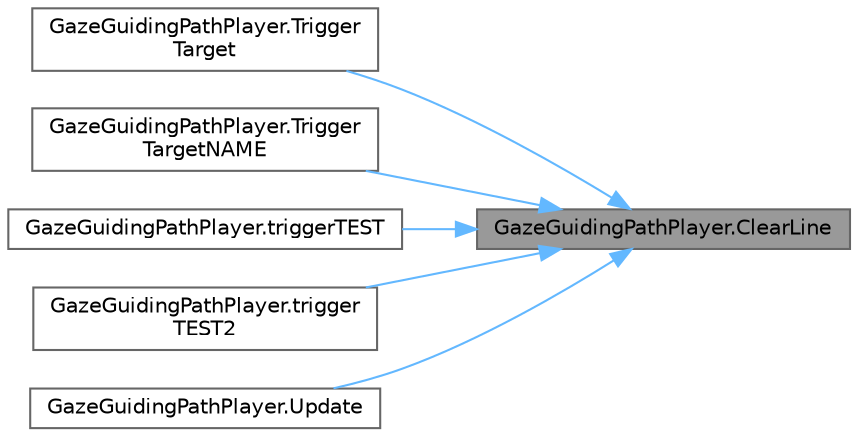 digraph "GazeGuidingPathPlayer.ClearLine"
{
 // LATEX_PDF_SIZE
  bgcolor="transparent";
  edge [fontname=Helvetica,fontsize=10,labelfontname=Helvetica,labelfontsize=10];
  node [fontname=Helvetica,fontsize=10,shape=box,height=0.2,width=0.4];
  rankdir="RL";
  Node1 [id="Node000001",label="GazeGuidingPathPlayer.ClearLine",height=0.2,width=0.4,color="gray40", fillcolor="grey60", style="filled", fontcolor="black",tooltip="This method clears the scene of all visual aids that are currently being rendered."];
  Node1 -> Node2 [id="edge1_Node000001_Node000002",dir="back",color="steelblue1",style="solid",tooltip=" "];
  Node2 [id="Node000002",label="GazeGuidingPathPlayer.Trigger\lTarget",height=0.2,width=0.4,color="grey40", fillcolor="white", style="filled",URL="$class_gaze_guiding_path_player.html#acae814561f1133ae7924fdf93cea6ee5",tooltip=" "];
  Node1 -> Node3 [id="edge2_Node000001_Node000003",dir="back",color="steelblue1",style="solid",tooltip=" "];
  Node3 [id="Node000003",label="GazeGuidingPathPlayer.Trigger\lTargetNAME",height=0.2,width=0.4,color="grey40", fillcolor="white", style="filled",URL="$class_gaze_guiding_path_player.html#a38d64359d68341004bf09e08552a7059",tooltip="This method sets the current target of a GazeGuidingPathPlayer instance."];
  Node1 -> Node4 [id="edge3_Node000001_Node000004",dir="back",color="steelblue1",style="solid",tooltip=" "];
  Node4 [id="Node000004",label="GazeGuidingPathPlayer.triggerTEST",height=0.2,width=0.4,color="grey40", fillcolor="white", style="filled",URL="$class_gaze_guiding_path_player.html#a87d52be10f77fee6e8bc4ee711ef3e83",tooltip=" "];
  Node1 -> Node5 [id="edge4_Node000001_Node000005",dir="back",color="steelblue1",style="solid",tooltip=" "];
  Node5 [id="Node000005",label="GazeGuidingPathPlayer.trigger\lTEST2",height=0.2,width=0.4,color="grey40", fillcolor="white", style="filled",URL="$class_gaze_guiding_path_player.html#a9d9011343e428d41c9ecd4be2c67edc8",tooltip=" "];
  Node1 -> Node6 [id="edge5_Node000001_Node000006",dir="back",color="steelblue1",style="solid",tooltip=" "];
  Node6 [id="Node000006",label="GazeGuidingPathPlayer.Update",height=0.2,width=0.4,color="grey40", fillcolor="white", style="filled",URL="$class_gaze_guiding_path_player.html#a717d6f66883fec93930d0a3a9344a4d4",tooltip="This method updates all active gaze-guiding tools."];
}
